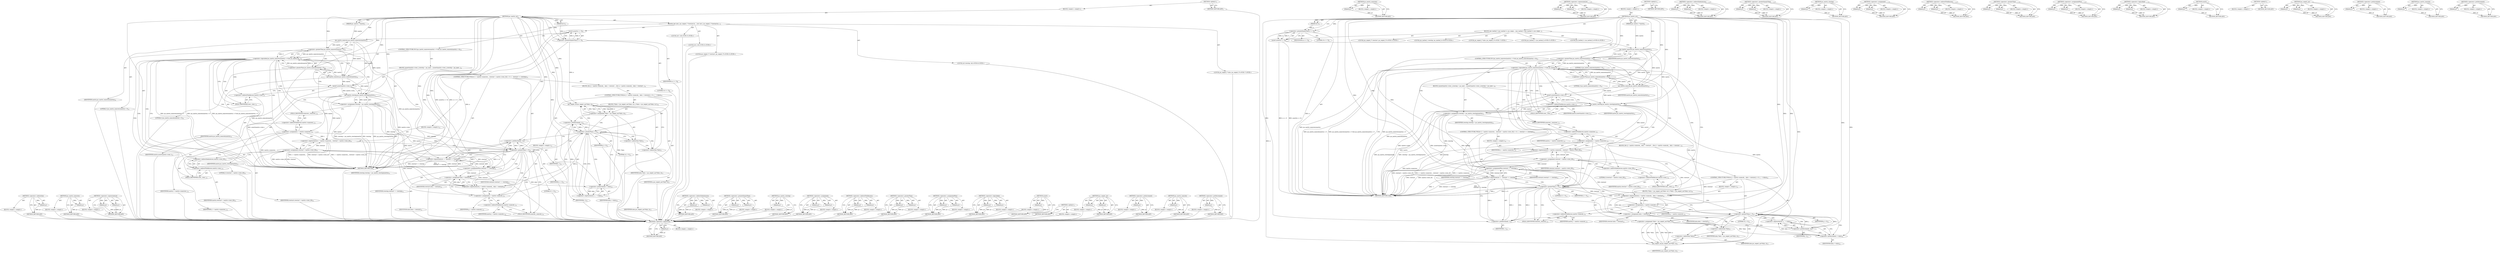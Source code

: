 digraph "&lt;operator&gt;.preDecrement" {
vulnerable_177 [label=<(METHOD,&lt;operator&gt;.indirection)>];
vulnerable_178 [label=<(PARAM,p1)>];
vulnerable_179 [label=<(BLOCK,&lt;empty&gt;,&lt;empty&gt;)>];
vulnerable_180 [label=<(METHOD_RETURN,ANY)>];
vulnerable_132 [label=<(METHOD,jas_matrix_numrows)>];
vulnerable_133 [label=<(PARAM,p1)>];
vulnerable_134 [label=<(BLOCK,&lt;empty&gt;,&lt;empty&gt;)>];
vulnerable_135 [label=<(METHOD_RETURN,ANY)>];
vulnerable_154 [label=<(METHOD,&lt;operator&gt;.expressionList)>];
vulnerable_155 [label=<(PARAM,p1)>];
vulnerable_156 [label=<(PARAM,p2)>];
vulnerable_157 [label=<(BLOCK,&lt;empty&gt;,&lt;empty&gt;)>];
vulnerable_158 [label=<(METHOD_RETURN,ANY)>];
vulnerable_6 [label=<(METHOD,&lt;global&gt;)<SUB>1</SUB>>];
vulnerable_7 [label=<(BLOCK,&lt;empty&gt;,&lt;empty&gt;)<SUB>1</SUB>>];
vulnerable_8 [label=<(METHOD,jas_matrix_asr)<SUB>1</SUB>>];
vulnerable_9 [label=<(PARAM,jas_matrix_t *matrix)<SUB>1</SUB>>];
vulnerable_10 [label=<(PARAM,int n)<SUB>1</SUB>>];
vulnerable_11 [label=<(BLOCK,{
	int i;
	int j;
 	jas_seqent_t *rowstart;
	in...,{
	int i;
	int j;
 	jas_seqent_t *rowstart;
	in...)<SUB>2</SUB>>];
vulnerable_12 [label="<(LOCAL,int i: int)<SUB>3</SUB>>"];
vulnerable_13 [label="<(LOCAL,int j: int)<SUB>4</SUB>>"];
vulnerable_14 [label="<(LOCAL,jas_seqent_t* rowstart: jas_seqent_t*)<SUB>5</SUB>>"];
vulnerable_15 [label="<(LOCAL,int rowstep: int)<SUB>6</SUB>>"];
vulnerable_16 [label="<(LOCAL,jas_seqent_t* data: jas_seqent_t*)<SUB>7</SUB>>"];
vulnerable_17 [label=<(assert,assert(n &gt;= 0))<SUB>9</SUB>>];
vulnerable_18 [label=<(&lt;operator&gt;.greaterEqualsThan,n &gt;= 0)<SUB>9</SUB>>];
vulnerable_19 [label=<(IDENTIFIER,n,n &gt;= 0)<SUB>9</SUB>>];
vulnerable_20 [label=<(LITERAL,0,n &gt;= 0)<SUB>9</SUB>>];
vulnerable_21 [label=<(CONTROL_STRUCTURE,IF,if (jas_matrix_numrows(matrix) &gt; 0 &amp;&amp; jas_matrix_numcols(matrix) &gt; 0))<SUB>10</SUB>>];
vulnerable_22 [label=<(&lt;operator&gt;.logicalAnd,jas_matrix_numrows(matrix) &gt; 0 &amp;&amp; jas_matrix_nu...)<SUB>10</SUB>>];
vulnerable_23 [label=<(&lt;operator&gt;.greaterThan,jas_matrix_numrows(matrix) &gt; 0)<SUB>10</SUB>>];
vulnerable_24 [label=<(jas_matrix_numrows,jas_matrix_numrows(matrix))<SUB>10</SUB>>];
vulnerable_25 [label=<(IDENTIFIER,matrix,jas_matrix_numrows(matrix))<SUB>10</SUB>>];
vulnerable_26 [label=<(LITERAL,0,jas_matrix_numrows(matrix) &gt; 0)<SUB>10</SUB>>];
vulnerable_27 [label=<(&lt;operator&gt;.greaterThan,jas_matrix_numcols(matrix) &gt; 0)<SUB>10</SUB>>];
vulnerable_28 [label=<(jas_matrix_numcols,jas_matrix_numcols(matrix))<SUB>10</SUB>>];
vulnerable_29 [label=<(IDENTIFIER,matrix,jas_matrix_numcols(matrix))<SUB>10</SUB>>];
vulnerable_30 [label=<(LITERAL,0,jas_matrix_numcols(matrix) &gt; 0)<SUB>10</SUB>>];
vulnerable_31 [label=<(BLOCK,{
		assert(matrix-&gt;rows_);
		rowstep = jas_matr...,{
		assert(matrix-&gt;rows_);
		rowstep = jas_matr...)<SUB>10</SUB>>];
vulnerable_32 [label=<(assert,assert(matrix-&gt;rows_))<SUB>11</SUB>>];
vulnerable_33 [label=<(&lt;operator&gt;.indirectFieldAccess,matrix-&gt;rows_)<SUB>11</SUB>>];
vulnerable_34 [label=<(IDENTIFIER,matrix,assert(matrix-&gt;rows_))<SUB>11</SUB>>];
vulnerable_35 [label=<(FIELD_IDENTIFIER,rows_,rows_)<SUB>11</SUB>>];
vulnerable_36 [label=<(&lt;operator&gt;.assignment,rowstep = jas_matrix_rowstep(matrix))<SUB>12</SUB>>];
vulnerable_37 [label=<(IDENTIFIER,rowstep,rowstep = jas_matrix_rowstep(matrix))<SUB>12</SUB>>];
vulnerable_38 [label=<(jas_matrix_rowstep,jas_matrix_rowstep(matrix))<SUB>12</SUB>>];
vulnerable_39 [label=<(IDENTIFIER,matrix,jas_matrix_rowstep(matrix))<SUB>12</SUB>>];
vulnerable_40 [label=<(CONTROL_STRUCTURE,FOR,for (i = matrix-&gt;numrows_, rowstart = matrix-&gt;rows_[0];i &gt; 0;--i,
		  rowstart += rowstep))<SUB>13</SUB>>];
vulnerable_41 [label=<(BLOCK,&lt;empty&gt;,&lt;empty&gt;)<SUB>13</SUB>>];
vulnerable_42 [label=<(&lt;operator&gt;.expressionList,i = matrix-&gt;numrows_, rowstart = matrix-&gt;rows_[0])<SUB>13</SUB>>];
vulnerable_43 [label=<(&lt;operator&gt;.assignment,i = matrix-&gt;numrows_)<SUB>13</SUB>>];
vulnerable_44 [label=<(IDENTIFIER,i,i = matrix-&gt;numrows_)<SUB>13</SUB>>];
vulnerable_45 [label=<(&lt;operator&gt;.indirectFieldAccess,matrix-&gt;numrows_)<SUB>13</SUB>>];
vulnerable_46 [label=<(IDENTIFIER,matrix,i = matrix-&gt;numrows_)<SUB>13</SUB>>];
vulnerable_47 [label=<(FIELD_IDENTIFIER,numrows_,numrows_)<SUB>13</SUB>>];
vulnerable_48 [label=<(&lt;operator&gt;.assignment,rowstart = matrix-&gt;rows_[0])<SUB>13</SUB>>];
vulnerable_49 [label=<(IDENTIFIER,rowstart,rowstart = matrix-&gt;rows_[0])<SUB>13</SUB>>];
vulnerable_50 [label=<(&lt;operator&gt;.indirectIndexAccess,matrix-&gt;rows_[0])<SUB>13</SUB>>];
vulnerable_51 [label=<(&lt;operator&gt;.indirectFieldAccess,matrix-&gt;rows_)<SUB>13</SUB>>];
vulnerable_52 [label=<(IDENTIFIER,matrix,rowstart = matrix-&gt;rows_[0])<SUB>13</SUB>>];
vulnerable_53 [label=<(FIELD_IDENTIFIER,rows_,rows_)<SUB>13</SUB>>];
vulnerable_54 [label=<(LITERAL,0,rowstart = matrix-&gt;rows_[0])<SUB>13</SUB>>];
vulnerable_55 [label=<(&lt;operator&gt;.greaterThan,i &gt; 0)<SUB>13</SUB>>];
vulnerable_56 [label=<(IDENTIFIER,i,i &gt; 0)<SUB>13</SUB>>];
vulnerable_57 [label=<(LITERAL,0,i &gt; 0)<SUB>13</SUB>>];
vulnerable_58 [label=<(&lt;operator&gt;.expressionList,--i,
		  rowstart += rowstep)<SUB>13</SUB>>];
vulnerable_59 [label=<(&lt;operator&gt;.preDecrement,--i)<SUB>13</SUB>>];
vulnerable_60 [label=<(IDENTIFIER,i,--i)<SUB>13</SUB>>];
vulnerable_61 [label=<(&lt;operator&gt;.assignmentPlus,rowstart += rowstep)<SUB>14</SUB>>];
vulnerable_62 [label=<(IDENTIFIER,rowstart,rowstart += rowstep)<SUB>14</SUB>>];
vulnerable_63 [label=<(IDENTIFIER,rowstep,rowstart += rowstep)<SUB>14</SUB>>];
vulnerable_64 [label=<(BLOCK,{
			for (j = matrix-&gt;numcols_, data = rowstart...,{
			for (j = matrix-&gt;numcols_, data = rowstart...)<SUB>14</SUB>>];
vulnerable_65 [label=<(CONTROL_STRUCTURE,FOR,for (j = matrix-&gt;numcols_, data = rowstart;j &gt; 0;--j,
			  ++data))<SUB>15</SUB>>];
vulnerable_66 [label=<(BLOCK,&lt;empty&gt;,&lt;empty&gt;)<SUB>15</SUB>>];
vulnerable_67 [label=<(&lt;operator&gt;.expressionList,j = matrix-&gt;numcols_, data = rowstart)<SUB>15</SUB>>];
vulnerable_68 [label=<(&lt;operator&gt;.assignment,j = matrix-&gt;numcols_)<SUB>15</SUB>>];
vulnerable_69 [label=<(IDENTIFIER,j,j = matrix-&gt;numcols_)<SUB>15</SUB>>];
vulnerable_70 [label=<(&lt;operator&gt;.indirectFieldAccess,matrix-&gt;numcols_)<SUB>15</SUB>>];
vulnerable_71 [label=<(IDENTIFIER,matrix,j = matrix-&gt;numcols_)<SUB>15</SUB>>];
vulnerable_72 [label=<(FIELD_IDENTIFIER,numcols_,numcols_)<SUB>15</SUB>>];
vulnerable_73 [label=<(&lt;operator&gt;.assignment,data = rowstart)<SUB>15</SUB>>];
vulnerable_74 [label=<(IDENTIFIER,data,data = rowstart)<SUB>15</SUB>>];
vulnerable_75 [label=<(IDENTIFIER,rowstart,data = rowstart)<SUB>15</SUB>>];
vulnerable_76 [label=<(&lt;operator&gt;.greaterThan,j &gt; 0)<SUB>15</SUB>>];
vulnerable_77 [label=<(IDENTIFIER,j,j &gt; 0)<SUB>15</SUB>>];
vulnerable_78 [label=<(LITERAL,0,j &gt; 0)<SUB>15</SUB>>];
vulnerable_79 [label=<(&lt;operator&gt;.expressionList,--j,
			  ++data)<SUB>15</SUB>>];
vulnerable_80 [label=<(&lt;operator&gt;.preDecrement,--j)<SUB>15</SUB>>];
vulnerable_81 [label=<(IDENTIFIER,j,--j)<SUB>15</SUB>>];
vulnerable_82 [label=<(&lt;operator&gt;.preIncrement,++data)<SUB>16</SUB>>];
vulnerable_83 [label=<(IDENTIFIER,data,++data)<SUB>16</SUB>>];
vulnerable_84 [label=<(BLOCK,{
				*data = jas_seqent_asr(*data, n);
			},{
				*data = jas_seqent_asr(*data, n);
			})<SUB>16</SUB>>];
vulnerable_85 [label=<(&lt;operator&gt;.assignment,*data = jas_seqent_asr(*data, n))<SUB>17</SUB>>];
vulnerable_86 [label=<(&lt;operator&gt;.indirection,*data)<SUB>17</SUB>>];
vulnerable_87 [label=<(IDENTIFIER,data,*data = jas_seqent_asr(*data, n))<SUB>17</SUB>>];
vulnerable_88 [label=<(jas_seqent_asr,jas_seqent_asr(*data, n))<SUB>17</SUB>>];
vulnerable_89 [label=<(&lt;operator&gt;.indirection,*data)<SUB>17</SUB>>];
vulnerable_90 [label=<(IDENTIFIER,data,jas_seqent_asr(*data, n))<SUB>17</SUB>>];
vulnerable_91 [label=<(IDENTIFIER,n,jas_seqent_asr(*data, n))<SUB>17</SUB>>];
vulnerable_92 [label=<(METHOD_RETURN,void)<SUB>1</SUB>>];
vulnerable_94 [label=<(METHOD_RETURN,ANY)<SUB>1</SUB>>];
vulnerable_159 [label=<(METHOD,&lt;operator&gt;.indirectIndexAccess)>];
vulnerable_160 [label=<(PARAM,p1)>];
vulnerable_161 [label=<(PARAM,p2)>];
vulnerable_162 [label=<(BLOCK,&lt;empty&gt;,&lt;empty&gt;)>];
vulnerable_163 [label=<(METHOD_RETURN,ANY)>];
vulnerable_117 [label=<(METHOD,&lt;operator&gt;.greaterEqualsThan)>];
vulnerable_118 [label=<(PARAM,p1)>];
vulnerable_119 [label=<(PARAM,p2)>];
vulnerable_120 [label=<(BLOCK,&lt;empty&gt;,&lt;empty&gt;)>];
vulnerable_121 [label=<(METHOD_RETURN,ANY)>];
vulnerable_150 [label=<(METHOD,jas_matrix_rowstep)>];
vulnerable_151 [label=<(PARAM,p1)>];
vulnerable_152 [label=<(BLOCK,&lt;empty&gt;,&lt;empty&gt;)>];
vulnerable_153 [label=<(METHOD_RETURN,ANY)>];
vulnerable_145 [label=<(METHOD,&lt;operator&gt;.assignment)>];
vulnerable_146 [label=<(PARAM,p1)>];
vulnerable_147 [label=<(PARAM,p2)>];
vulnerable_148 [label=<(BLOCK,&lt;empty&gt;,&lt;empty&gt;)>];
vulnerable_149 [label=<(METHOD_RETURN,ANY)>];
vulnerable_140 [label=<(METHOD,&lt;operator&gt;.indirectFieldAccess)>];
vulnerable_141 [label=<(PARAM,p1)>];
vulnerable_142 [label=<(PARAM,p2)>];
vulnerable_143 [label=<(BLOCK,&lt;empty&gt;,&lt;empty&gt;)>];
vulnerable_144 [label=<(METHOD_RETURN,ANY)>];
vulnerable_127 [label=<(METHOD,&lt;operator&gt;.greaterThan)>];
vulnerable_128 [label=<(PARAM,p1)>];
vulnerable_129 [label=<(PARAM,p2)>];
vulnerable_130 [label=<(BLOCK,&lt;empty&gt;,&lt;empty&gt;)>];
vulnerable_131 [label=<(METHOD_RETURN,ANY)>];
vulnerable_168 [label=<(METHOD,&lt;operator&gt;.assignmentPlus)>];
vulnerable_169 [label=<(PARAM,p1)>];
vulnerable_170 [label=<(PARAM,p2)>];
vulnerable_171 [label=<(BLOCK,&lt;empty&gt;,&lt;empty&gt;)>];
vulnerable_172 [label=<(METHOD_RETURN,ANY)>];
vulnerable_122 [label=<(METHOD,&lt;operator&gt;.logicalAnd)>];
vulnerable_123 [label=<(PARAM,p1)>];
vulnerable_124 [label=<(PARAM,p2)>];
vulnerable_125 [label=<(BLOCK,&lt;empty&gt;,&lt;empty&gt;)>];
vulnerable_126 [label=<(METHOD_RETURN,ANY)>];
vulnerable_113 [label=<(METHOD,assert)>];
vulnerable_114 [label=<(PARAM,p1)>];
vulnerable_115 [label=<(BLOCK,&lt;empty&gt;,&lt;empty&gt;)>];
vulnerable_116 [label=<(METHOD_RETURN,ANY)>];
vulnerable_107 [label=<(METHOD,&lt;global&gt;)<SUB>1</SUB>>];
vulnerable_108 [label=<(BLOCK,&lt;empty&gt;,&lt;empty&gt;)>];
vulnerable_109 [label=<(METHOD_RETURN,ANY)>];
vulnerable_181 [label=<(METHOD,jas_seqent_asr)>];
vulnerable_182 [label=<(PARAM,p1)>];
vulnerable_183 [label=<(PARAM,p2)>];
vulnerable_184 [label=<(BLOCK,&lt;empty&gt;,&lt;empty&gt;)>];
vulnerable_185 [label=<(METHOD_RETURN,ANY)>];
vulnerable_173 [label=<(METHOD,&lt;operator&gt;.preIncrement)>];
vulnerable_174 [label=<(PARAM,p1)>];
vulnerable_175 [label=<(BLOCK,&lt;empty&gt;,&lt;empty&gt;)>];
vulnerable_176 [label=<(METHOD_RETURN,ANY)>];
vulnerable_136 [label=<(METHOD,jas_matrix_numcols)>];
vulnerable_137 [label=<(PARAM,p1)>];
vulnerable_138 [label=<(BLOCK,&lt;empty&gt;,&lt;empty&gt;)>];
vulnerable_139 [label=<(METHOD_RETURN,ANY)>];
vulnerable_164 [label=<(METHOD,&lt;operator&gt;.preDecrement)>];
vulnerable_165 [label=<(PARAM,p1)>];
vulnerable_166 [label=<(BLOCK,&lt;empty&gt;,&lt;empty&gt;)>];
vulnerable_167 [label=<(METHOD_RETURN,ANY)>];
fixed_179 [label=<(METHOD,&lt;operator&gt;.indirection)>];
fixed_180 [label=<(PARAM,p1)>];
fixed_181 [label=<(BLOCK,&lt;empty&gt;,&lt;empty&gt;)>];
fixed_182 [label=<(METHOD_RETURN,ANY)>];
fixed_134 [label=<(METHOD,jas_matrix_numrows)>];
fixed_135 [label=<(PARAM,p1)>];
fixed_136 [label=<(BLOCK,&lt;empty&gt;,&lt;empty&gt;)>];
fixed_137 [label=<(METHOD_RETURN,ANY)>];
fixed_156 [label=<(METHOD,&lt;operator&gt;.expressionList)>];
fixed_157 [label=<(PARAM,p1)>];
fixed_158 [label=<(PARAM,p2)>];
fixed_159 [label=<(BLOCK,&lt;empty&gt;,&lt;empty&gt;)>];
fixed_160 [label=<(METHOD_RETURN,ANY)>];
fixed_6 [label=<(METHOD,&lt;global&gt;)<SUB>1</SUB>>];
fixed_7 [label=<(BLOCK,&lt;empty&gt;,&lt;empty&gt;)<SUB>1</SUB>>];
fixed_8 [label=<(METHOD,jas_matrix_asr)<SUB>1</SUB>>];
fixed_9 [label=<(PARAM,jas_matrix_t *matrix)<SUB>1</SUB>>];
fixed_10 [label=<(PARAM,int n)<SUB>1</SUB>>];
fixed_11 [label=<(BLOCK,{
	jas_matind_t i;
	jas_matind_t j;
 	jas_seqen...,{
	jas_matind_t i;
	jas_matind_t j;
 	jas_seqen...)<SUB>2</SUB>>];
fixed_12 [label="<(LOCAL,jas_matind_t i: jas_matind_t)<SUB>3</SUB>>"];
fixed_13 [label="<(LOCAL,jas_matind_t j: jas_matind_t)<SUB>4</SUB>>"];
fixed_14 [label="<(LOCAL,jas_seqent_t* rowstart: jas_seqent_t*)<SUB>5</SUB>>"];
fixed_15 [label="<(LOCAL,jas_matind_t rowstep: jas_matind_t)<SUB>6</SUB>>"];
fixed_16 [label="<(LOCAL,jas_seqent_t* data: jas_seqent_t*)<SUB>7</SUB>>"];
fixed_17 [label=<(assert,assert(n &gt;= 0))<SUB>9</SUB>>];
fixed_18 [label=<(&lt;operator&gt;.greaterEqualsThan,n &gt;= 0)<SUB>9</SUB>>];
fixed_19 [label=<(IDENTIFIER,n,n &gt;= 0)<SUB>9</SUB>>];
fixed_20 [label=<(LITERAL,0,n &gt;= 0)<SUB>9</SUB>>];
fixed_21 [label=<(CONTROL_STRUCTURE,IF,if (jas_matrix_numrows(matrix) &gt; 0 &amp;&amp; jas_matrix_numcols(matrix) &gt; 0))<SUB>10</SUB>>];
fixed_22 [label=<(&lt;operator&gt;.logicalAnd,jas_matrix_numrows(matrix) &gt; 0 &amp;&amp; jas_matrix_nu...)<SUB>10</SUB>>];
fixed_23 [label=<(&lt;operator&gt;.greaterThan,jas_matrix_numrows(matrix) &gt; 0)<SUB>10</SUB>>];
fixed_24 [label=<(jas_matrix_numrows,jas_matrix_numrows(matrix))<SUB>10</SUB>>];
fixed_25 [label=<(IDENTIFIER,matrix,jas_matrix_numrows(matrix))<SUB>10</SUB>>];
fixed_26 [label=<(LITERAL,0,jas_matrix_numrows(matrix) &gt; 0)<SUB>10</SUB>>];
fixed_27 [label=<(&lt;operator&gt;.greaterThan,jas_matrix_numcols(matrix) &gt; 0)<SUB>10</SUB>>];
fixed_28 [label=<(jas_matrix_numcols,jas_matrix_numcols(matrix))<SUB>10</SUB>>];
fixed_29 [label=<(IDENTIFIER,matrix,jas_matrix_numcols(matrix))<SUB>10</SUB>>];
fixed_30 [label=<(LITERAL,0,jas_matrix_numcols(matrix) &gt; 0)<SUB>10</SUB>>];
fixed_31 [label=<(BLOCK,{
		assert(matrix-&gt;rows_);
		rowstep = jas_matr...,{
		assert(matrix-&gt;rows_);
		rowstep = jas_matr...)<SUB>10</SUB>>];
fixed_32 [label=<(assert,assert(matrix-&gt;rows_))<SUB>11</SUB>>];
fixed_33 [label=<(&lt;operator&gt;.indirectFieldAccess,matrix-&gt;rows_)<SUB>11</SUB>>];
fixed_34 [label=<(IDENTIFIER,matrix,assert(matrix-&gt;rows_))<SUB>11</SUB>>];
fixed_35 [label=<(FIELD_IDENTIFIER,rows_,rows_)<SUB>11</SUB>>];
fixed_36 [label=<(&lt;operator&gt;.assignment,rowstep = jas_matrix_rowstep(matrix))<SUB>12</SUB>>];
fixed_37 [label=<(IDENTIFIER,rowstep,rowstep = jas_matrix_rowstep(matrix))<SUB>12</SUB>>];
fixed_38 [label=<(jas_matrix_rowstep,jas_matrix_rowstep(matrix))<SUB>12</SUB>>];
fixed_39 [label=<(IDENTIFIER,matrix,jas_matrix_rowstep(matrix))<SUB>12</SUB>>];
fixed_40 [label=<(CONTROL_STRUCTURE,FOR,for (i = matrix-&gt;numrows_, rowstart = matrix-&gt;rows_[0];i &gt; 0;--i,
		  rowstart += rowstep))<SUB>13</SUB>>];
fixed_41 [label=<(BLOCK,&lt;empty&gt;,&lt;empty&gt;)<SUB>13</SUB>>];
fixed_42 [label=<(&lt;operator&gt;.expressionList,i = matrix-&gt;numrows_, rowstart = matrix-&gt;rows_[0])<SUB>13</SUB>>];
fixed_43 [label=<(&lt;operator&gt;.assignment,i = matrix-&gt;numrows_)<SUB>13</SUB>>];
fixed_44 [label=<(IDENTIFIER,i,i = matrix-&gt;numrows_)<SUB>13</SUB>>];
fixed_45 [label=<(&lt;operator&gt;.indirectFieldAccess,matrix-&gt;numrows_)<SUB>13</SUB>>];
fixed_46 [label=<(IDENTIFIER,matrix,i = matrix-&gt;numrows_)<SUB>13</SUB>>];
fixed_47 [label=<(FIELD_IDENTIFIER,numrows_,numrows_)<SUB>13</SUB>>];
fixed_48 [label=<(&lt;operator&gt;.assignment,rowstart = matrix-&gt;rows_[0])<SUB>13</SUB>>];
fixed_49 [label=<(IDENTIFIER,rowstart,rowstart = matrix-&gt;rows_[0])<SUB>13</SUB>>];
fixed_50 [label=<(&lt;operator&gt;.indirectIndexAccess,matrix-&gt;rows_[0])<SUB>13</SUB>>];
fixed_51 [label=<(&lt;operator&gt;.indirectFieldAccess,matrix-&gt;rows_)<SUB>13</SUB>>];
fixed_52 [label=<(IDENTIFIER,matrix,rowstart = matrix-&gt;rows_[0])<SUB>13</SUB>>];
fixed_53 [label=<(FIELD_IDENTIFIER,rows_,rows_)<SUB>13</SUB>>];
fixed_54 [label=<(LITERAL,0,rowstart = matrix-&gt;rows_[0])<SUB>13</SUB>>];
fixed_55 [label=<(&lt;operator&gt;.greaterThan,i &gt; 0)<SUB>13</SUB>>];
fixed_56 [label=<(IDENTIFIER,i,i &gt; 0)<SUB>13</SUB>>];
fixed_57 [label=<(LITERAL,0,i &gt; 0)<SUB>13</SUB>>];
fixed_58 [label=<(&lt;operator&gt;.expressionList,--i,
		  rowstart += rowstep)<SUB>13</SUB>>];
fixed_59 [label=<(&lt;operator&gt;.preDecrement,--i)<SUB>13</SUB>>];
fixed_60 [label=<(IDENTIFIER,i,--i)<SUB>13</SUB>>];
fixed_61 [label=<(&lt;operator&gt;.assignmentPlus,rowstart += rowstep)<SUB>14</SUB>>];
fixed_62 [label=<(IDENTIFIER,rowstart,rowstart += rowstep)<SUB>14</SUB>>];
fixed_63 [label=<(IDENTIFIER,rowstep,rowstart += rowstep)<SUB>14</SUB>>];
fixed_64 [label=<(BLOCK,{
			for (j = matrix-&gt;numcols_, data = rowstart...,{
			for (j = matrix-&gt;numcols_, data = rowstart...)<SUB>14</SUB>>];
fixed_65 [label=<(CONTROL_STRUCTURE,FOR,for (j = matrix-&gt;numcols_, data = rowstart;j &gt; 0;--j,
			  ++data))<SUB>15</SUB>>];
fixed_66 [label=<(BLOCK,&lt;empty&gt;,&lt;empty&gt;)<SUB>15</SUB>>];
fixed_67 [label=<(&lt;operator&gt;.expressionList,j = matrix-&gt;numcols_, data = rowstart)<SUB>15</SUB>>];
fixed_68 [label=<(&lt;operator&gt;.assignment,j = matrix-&gt;numcols_)<SUB>15</SUB>>];
fixed_69 [label=<(IDENTIFIER,j,j = matrix-&gt;numcols_)<SUB>15</SUB>>];
fixed_70 [label=<(&lt;operator&gt;.indirectFieldAccess,matrix-&gt;numcols_)<SUB>15</SUB>>];
fixed_71 [label=<(IDENTIFIER,matrix,j = matrix-&gt;numcols_)<SUB>15</SUB>>];
fixed_72 [label=<(FIELD_IDENTIFIER,numcols_,numcols_)<SUB>15</SUB>>];
fixed_73 [label=<(&lt;operator&gt;.assignment,data = rowstart)<SUB>15</SUB>>];
fixed_74 [label=<(IDENTIFIER,data,data = rowstart)<SUB>15</SUB>>];
fixed_75 [label=<(IDENTIFIER,rowstart,data = rowstart)<SUB>15</SUB>>];
fixed_76 [label=<(&lt;operator&gt;.greaterThan,j &gt; 0)<SUB>15</SUB>>];
fixed_77 [label=<(IDENTIFIER,j,j &gt; 0)<SUB>15</SUB>>];
fixed_78 [label=<(LITERAL,0,j &gt; 0)<SUB>15</SUB>>];
fixed_79 [label=<(&lt;operator&gt;.expressionList,--j,
			  ++data)<SUB>15</SUB>>];
fixed_80 [label=<(&lt;operator&gt;.preDecrement,--j)<SUB>15</SUB>>];
fixed_81 [label=<(IDENTIFIER,j,--j)<SUB>15</SUB>>];
fixed_82 [label=<(&lt;operator&gt;.preIncrement,++data)<SUB>16</SUB>>];
fixed_83 [label=<(IDENTIFIER,data,++data)<SUB>16</SUB>>];
fixed_84 [label=<(BLOCK,{
				*data = jas_seqent_asr(*data, n);
			},{
				*data = jas_seqent_asr(*data, n);
			})<SUB>16</SUB>>];
fixed_85 [label=<(&lt;operator&gt;.assignment,*data = jas_seqent_asr(*data, n))<SUB>17</SUB>>];
fixed_86 [label=<(&lt;operator&gt;.indirection,*data)<SUB>17</SUB>>];
fixed_87 [label=<(IDENTIFIER,data,*data = jas_seqent_asr(*data, n))<SUB>17</SUB>>];
fixed_88 [label=<(jas_seqent_asr,jas_seqent_asr(*data, n))<SUB>17</SUB>>];
fixed_89 [label=<(&lt;operator&gt;.indirection,*data)<SUB>17</SUB>>];
fixed_90 [label=<(IDENTIFIER,data,jas_seqent_asr(*data, n))<SUB>17</SUB>>];
fixed_91 [label=<(IDENTIFIER,n,jas_seqent_asr(*data, n))<SUB>17</SUB>>];
fixed_92 [label=<(METHOD_RETURN,void)<SUB>1</SUB>>];
fixed_94 [label=<(METHOD_RETURN,ANY)<SUB>1</SUB>>];
fixed_161 [label=<(METHOD,&lt;operator&gt;.indirectIndexAccess)>];
fixed_162 [label=<(PARAM,p1)>];
fixed_163 [label=<(PARAM,p2)>];
fixed_164 [label=<(BLOCK,&lt;empty&gt;,&lt;empty&gt;)>];
fixed_165 [label=<(METHOD_RETURN,ANY)>];
fixed_119 [label=<(METHOD,&lt;operator&gt;.greaterEqualsThan)>];
fixed_120 [label=<(PARAM,p1)>];
fixed_121 [label=<(PARAM,p2)>];
fixed_122 [label=<(BLOCK,&lt;empty&gt;,&lt;empty&gt;)>];
fixed_123 [label=<(METHOD_RETURN,ANY)>];
fixed_152 [label=<(METHOD,jas_matrix_rowstep)>];
fixed_153 [label=<(PARAM,p1)>];
fixed_154 [label=<(BLOCK,&lt;empty&gt;,&lt;empty&gt;)>];
fixed_155 [label=<(METHOD_RETURN,ANY)>];
fixed_147 [label=<(METHOD,&lt;operator&gt;.assignment)>];
fixed_148 [label=<(PARAM,p1)>];
fixed_149 [label=<(PARAM,p2)>];
fixed_150 [label=<(BLOCK,&lt;empty&gt;,&lt;empty&gt;)>];
fixed_151 [label=<(METHOD_RETURN,ANY)>];
fixed_142 [label=<(METHOD,&lt;operator&gt;.indirectFieldAccess)>];
fixed_143 [label=<(PARAM,p1)>];
fixed_144 [label=<(PARAM,p2)>];
fixed_145 [label=<(BLOCK,&lt;empty&gt;,&lt;empty&gt;)>];
fixed_146 [label=<(METHOD_RETURN,ANY)>];
fixed_129 [label=<(METHOD,&lt;operator&gt;.greaterThan)>];
fixed_130 [label=<(PARAM,p1)>];
fixed_131 [label=<(PARAM,p2)>];
fixed_132 [label=<(BLOCK,&lt;empty&gt;,&lt;empty&gt;)>];
fixed_133 [label=<(METHOD_RETURN,ANY)>];
fixed_170 [label=<(METHOD,&lt;operator&gt;.assignmentPlus)>];
fixed_171 [label=<(PARAM,p1)>];
fixed_172 [label=<(PARAM,p2)>];
fixed_173 [label=<(BLOCK,&lt;empty&gt;,&lt;empty&gt;)>];
fixed_174 [label=<(METHOD_RETURN,ANY)>];
fixed_124 [label=<(METHOD,&lt;operator&gt;.logicalAnd)>];
fixed_125 [label=<(PARAM,p1)>];
fixed_126 [label=<(PARAM,p2)>];
fixed_127 [label=<(BLOCK,&lt;empty&gt;,&lt;empty&gt;)>];
fixed_128 [label=<(METHOD_RETURN,ANY)>];
fixed_115 [label=<(METHOD,assert)>];
fixed_116 [label=<(PARAM,p1)>];
fixed_117 [label=<(BLOCK,&lt;empty&gt;,&lt;empty&gt;)>];
fixed_118 [label=<(METHOD_RETURN,ANY)>];
fixed_109 [label=<(METHOD,&lt;global&gt;)<SUB>1</SUB>>];
fixed_110 [label=<(BLOCK,&lt;empty&gt;,&lt;empty&gt;)>];
fixed_111 [label=<(METHOD_RETURN,ANY)>];
fixed_183 [label=<(METHOD,jas_seqent_asr)>];
fixed_184 [label=<(PARAM,p1)>];
fixed_185 [label=<(PARAM,p2)>];
fixed_186 [label=<(BLOCK,&lt;empty&gt;,&lt;empty&gt;)>];
fixed_187 [label=<(METHOD_RETURN,ANY)>];
fixed_175 [label=<(METHOD,&lt;operator&gt;.preIncrement)>];
fixed_176 [label=<(PARAM,p1)>];
fixed_177 [label=<(BLOCK,&lt;empty&gt;,&lt;empty&gt;)>];
fixed_178 [label=<(METHOD_RETURN,ANY)>];
fixed_138 [label=<(METHOD,jas_matrix_numcols)>];
fixed_139 [label=<(PARAM,p1)>];
fixed_140 [label=<(BLOCK,&lt;empty&gt;,&lt;empty&gt;)>];
fixed_141 [label=<(METHOD_RETURN,ANY)>];
fixed_166 [label=<(METHOD,&lt;operator&gt;.preDecrement)>];
fixed_167 [label=<(PARAM,p1)>];
fixed_168 [label=<(BLOCK,&lt;empty&gt;,&lt;empty&gt;)>];
fixed_169 [label=<(METHOD_RETURN,ANY)>];
vulnerable_177 -> vulnerable_178  [key=0, label="AST: "];
vulnerable_177 -> vulnerable_178  [key=1, label="DDG: "];
vulnerable_177 -> vulnerable_179  [key=0, label="AST: "];
vulnerable_177 -> vulnerable_180  [key=0, label="AST: "];
vulnerable_177 -> vulnerable_180  [key=1, label="CFG: "];
vulnerable_178 -> vulnerable_180  [key=0, label="DDG: p1"];
vulnerable_179 -> fixed_179  [key=0];
vulnerable_180 -> fixed_179  [key=0];
vulnerable_132 -> vulnerable_133  [key=0, label="AST: "];
vulnerable_132 -> vulnerable_133  [key=1, label="DDG: "];
vulnerable_132 -> vulnerable_134  [key=0, label="AST: "];
vulnerable_132 -> vulnerable_135  [key=0, label="AST: "];
vulnerable_132 -> vulnerable_135  [key=1, label="CFG: "];
vulnerable_133 -> vulnerable_135  [key=0, label="DDG: p1"];
vulnerable_134 -> fixed_179  [key=0];
vulnerable_135 -> fixed_179  [key=0];
vulnerable_154 -> vulnerable_155  [key=0, label="AST: "];
vulnerable_154 -> vulnerable_155  [key=1, label="DDG: "];
vulnerable_154 -> vulnerable_157  [key=0, label="AST: "];
vulnerable_154 -> vulnerable_156  [key=0, label="AST: "];
vulnerable_154 -> vulnerable_156  [key=1, label="DDG: "];
vulnerable_154 -> vulnerable_158  [key=0, label="AST: "];
vulnerable_154 -> vulnerable_158  [key=1, label="CFG: "];
vulnerable_155 -> vulnerable_158  [key=0, label="DDG: p1"];
vulnerable_156 -> vulnerable_158  [key=0, label="DDG: p2"];
vulnerable_157 -> fixed_179  [key=0];
vulnerable_158 -> fixed_179  [key=0];
vulnerable_6 -> vulnerable_7  [key=0, label="AST: "];
vulnerable_6 -> vulnerable_94  [key=0, label="AST: "];
vulnerable_6 -> vulnerable_94  [key=1, label="CFG: "];
vulnerable_7 -> vulnerable_8  [key=0, label="AST: "];
vulnerable_8 -> vulnerable_9  [key=0, label="AST: "];
vulnerable_8 -> vulnerable_9  [key=1, label="DDG: "];
vulnerable_8 -> vulnerable_10  [key=0, label="AST: "];
vulnerable_8 -> vulnerable_10  [key=1, label="DDG: "];
vulnerable_8 -> vulnerable_11  [key=0, label="AST: "];
vulnerable_8 -> vulnerable_92  [key=0, label="AST: "];
vulnerable_8 -> vulnerable_18  [key=0, label="CFG: "];
vulnerable_8 -> vulnerable_18  [key=1, label="DDG: "];
vulnerable_8 -> vulnerable_23  [key=0, label="DDG: "];
vulnerable_8 -> vulnerable_27  [key=0, label="DDG: "];
vulnerable_8 -> vulnerable_24  [key=0, label="DDG: "];
vulnerable_8 -> vulnerable_28  [key=0, label="DDG: "];
vulnerable_8 -> vulnerable_38  [key=0, label="DDG: "];
vulnerable_8 -> vulnerable_55  [key=0, label="DDG: "];
vulnerable_8 -> vulnerable_58  [key=0, label="DDG: "];
vulnerable_8 -> vulnerable_59  [key=0, label="DDG: "];
vulnerable_8 -> vulnerable_61  [key=0, label="DDG: "];
vulnerable_8 -> vulnerable_76  [key=0, label="DDG: "];
vulnerable_8 -> vulnerable_67  [key=0, label="DDG: "];
vulnerable_8 -> vulnerable_80  [key=0, label="DDG: "];
vulnerable_8 -> vulnerable_82  [key=0, label="DDG: "];
vulnerable_8 -> vulnerable_73  [key=0, label="DDG: "];
vulnerable_8 -> vulnerable_88  [key=0, label="DDG: "];
vulnerable_9 -> vulnerable_24  [key=0, label="DDG: matrix"];
vulnerable_10 -> vulnerable_18  [key=0, label="DDG: n"];
vulnerable_11 -> vulnerable_12  [key=0, label="AST: "];
vulnerable_11 -> vulnerable_13  [key=0, label="AST: "];
vulnerable_11 -> vulnerable_14  [key=0, label="AST: "];
vulnerable_11 -> vulnerable_15  [key=0, label="AST: "];
vulnerable_11 -> vulnerable_16  [key=0, label="AST: "];
vulnerable_11 -> vulnerable_17  [key=0, label="AST: "];
vulnerable_11 -> vulnerable_21  [key=0, label="AST: "];
vulnerable_12 -> fixed_179  [key=0];
vulnerable_13 -> fixed_179  [key=0];
vulnerable_14 -> fixed_179  [key=0];
vulnerable_15 -> fixed_179  [key=0];
vulnerable_16 -> fixed_179  [key=0];
vulnerable_17 -> vulnerable_18  [key=0, label="AST: "];
vulnerable_17 -> vulnerable_24  [key=0, label="CFG: "];
vulnerable_17 -> vulnerable_92  [key=0, label="DDG: n &gt;= 0"];
vulnerable_17 -> vulnerable_92  [key=1, label="DDG: assert(n &gt;= 0)"];
vulnerable_18 -> vulnerable_19  [key=0, label="AST: "];
vulnerable_18 -> vulnerable_20  [key=0, label="AST: "];
vulnerable_18 -> vulnerable_17  [key=0, label="CFG: "];
vulnerable_18 -> vulnerable_17  [key=1, label="DDG: n"];
vulnerable_18 -> vulnerable_17  [key=2, label="DDG: 0"];
vulnerable_18 -> vulnerable_92  [key=0, label="DDG: n"];
vulnerable_18 -> vulnerable_88  [key=0, label="DDG: n"];
vulnerable_19 -> fixed_179  [key=0];
vulnerable_20 -> fixed_179  [key=0];
vulnerable_21 -> vulnerable_22  [key=0, label="AST: "];
vulnerable_21 -> vulnerable_31  [key=0, label="AST: "];
vulnerable_22 -> vulnerable_23  [key=0, label="AST: "];
vulnerable_22 -> vulnerable_27  [key=0, label="AST: "];
vulnerable_22 -> vulnerable_92  [key=0, label="CFG: "];
vulnerable_22 -> vulnerable_92  [key=1, label="DDG: jas_matrix_numrows(matrix) &gt; 0"];
vulnerable_22 -> vulnerable_92  [key=2, label="DDG: jas_matrix_numcols(matrix) &gt; 0"];
vulnerable_22 -> vulnerable_92  [key=3, label="DDG: jas_matrix_numrows(matrix) &gt; 0 &amp;&amp; jas_matrix_numcols(matrix) &gt; 0"];
vulnerable_22 -> vulnerable_35  [key=0, label="CFG: "];
vulnerable_22 -> vulnerable_35  [key=1, label="CDG: "];
vulnerable_22 -> vulnerable_47  [key=0, label="CDG: "];
vulnerable_22 -> vulnerable_48  [key=0, label="CDG: "];
vulnerable_22 -> vulnerable_32  [key=0, label="CDG: "];
vulnerable_22 -> vulnerable_42  [key=0, label="CDG: "];
vulnerable_22 -> vulnerable_51  [key=0, label="CDG: "];
vulnerable_22 -> vulnerable_38  [key=0, label="CDG: "];
vulnerable_22 -> vulnerable_45  [key=0, label="CDG: "];
vulnerable_22 -> vulnerable_50  [key=0, label="CDG: "];
vulnerable_22 -> vulnerable_43  [key=0, label="CDG: "];
vulnerable_22 -> vulnerable_33  [key=0, label="CDG: "];
vulnerable_22 -> vulnerable_36  [key=0, label="CDG: "];
vulnerable_22 -> vulnerable_53  [key=0, label="CDG: "];
vulnerable_22 -> vulnerable_55  [key=0, label="CDG: "];
vulnerable_23 -> vulnerable_24  [key=0, label="AST: "];
vulnerable_23 -> vulnerable_26  [key=0, label="AST: "];
vulnerable_23 -> vulnerable_22  [key=0, label="CFG: "];
vulnerable_23 -> vulnerable_22  [key=1, label="DDG: jas_matrix_numrows(matrix)"];
vulnerable_23 -> vulnerable_22  [key=2, label="DDG: 0"];
vulnerable_23 -> vulnerable_28  [key=0, label="CFG: "];
vulnerable_23 -> vulnerable_28  [key=1, label="CDG: "];
vulnerable_23 -> vulnerable_92  [key=0, label="DDG: jas_matrix_numrows(matrix)"];
vulnerable_23 -> vulnerable_27  [key=0, label="CDG: "];
vulnerable_24 -> vulnerable_25  [key=0, label="AST: "];
vulnerable_24 -> vulnerable_23  [key=0, label="CFG: "];
vulnerable_24 -> vulnerable_23  [key=1, label="DDG: matrix"];
vulnerable_24 -> vulnerable_32  [key=0, label="DDG: matrix"];
vulnerable_24 -> vulnerable_28  [key=0, label="DDG: matrix"];
vulnerable_24 -> vulnerable_38  [key=0, label="DDG: matrix"];
vulnerable_25 -> fixed_179  [key=0];
vulnerable_26 -> fixed_179  [key=0];
vulnerable_27 -> vulnerable_28  [key=0, label="AST: "];
vulnerable_27 -> vulnerable_30  [key=0, label="AST: "];
vulnerable_27 -> vulnerable_22  [key=0, label="CFG: "];
vulnerable_27 -> vulnerable_22  [key=1, label="DDG: jas_matrix_numcols(matrix)"];
vulnerable_27 -> vulnerable_22  [key=2, label="DDG: 0"];
vulnerable_27 -> vulnerable_92  [key=0, label="DDG: jas_matrix_numcols(matrix)"];
vulnerable_28 -> vulnerable_29  [key=0, label="AST: "];
vulnerable_28 -> vulnerable_27  [key=0, label="CFG: "];
vulnerable_28 -> vulnerable_27  [key=1, label="DDG: matrix"];
vulnerable_28 -> vulnerable_32  [key=0, label="DDG: matrix"];
vulnerable_28 -> vulnerable_38  [key=0, label="DDG: matrix"];
vulnerable_29 -> fixed_179  [key=0];
vulnerable_30 -> fixed_179  [key=0];
vulnerable_31 -> vulnerable_32  [key=0, label="AST: "];
vulnerable_31 -> vulnerable_36  [key=0, label="AST: "];
vulnerable_31 -> vulnerable_40  [key=0, label="AST: "];
vulnerable_32 -> vulnerable_33  [key=0, label="AST: "];
vulnerable_32 -> vulnerable_38  [key=0, label="CFG: "];
vulnerable_32 -> vulnerable_38  [key=1, label="DDG: matrix-&gt;rows_"];
vulnerable_32 -> vulnerable_92  [key=0, label="DDG: matrix-&gt;rows_"];
vulnerable_32 -> vulnerable_92  [key=1, label="DDG: assert(matrix-&gt;rows_)"];
vulnerable_33 -> vulnerable_34  [key=0, label="AST: "];
vulnerable_33 -> vulnerable_35  [key=0, label="AST: "];
vulnerable_33 -> vulnerable_32  [key=0, label="CFG: "];
vulnerable_34 -> fixed_179  [key=0];
vulnerable_35 -> vulnerable_33  [key=0, label="CFG: "];
vulnerable_36 -> vulnerable_37  [key=0, label="AST: "];
vulnerable_36 -> vulnerable_38  [key=0, label="AST: "];
vulnerable_36 -> vulnerable_47  [key=0, label="CFG: "];
vulnerable_36 -> vulnerable_92  [key=0, label="DDG: rowstep"];
vulnerable_36 -> vulnerable_92  [key=1, label="DDG: jas_matrix_rowstep(matrix)"];
vulnerable_36 -> vulnerable_92  [key=2, label="DDG: rowstep = jas_matrix_rowstep(matrix)"];
vulnerable_36 -> vulnerable_58  [key=0, label="DDG: rowstep"];
vulnerable_36 -> vulnerable_61  [key=0, label="DDG: rowstep"];
vulnerable_37 -> fixed_179  [key=0];
vulnerable_38 -> vulnerable_39  [key=0, label="AST: "];
vulnerable_38 -> vulnerable_36  [key=0, label="CFG: "];
vulnerable_38 -> vulnerable_36  [key=1, label="DDG: matrix"];
vulnerable_38 -> vulnerable_92  [key=0, label="DDG: matrix"];
vulnerable_38 -> vulnerable_42  [key=0, label="DDG: matrix"];
vulnerable_38 -> vulnerable_43  [key=0, label="DDG: matrix"];
vulnerable_38 -> vulnerable_67  [key=0, label="DDG: matrix"];
vulnerable_38 -> vulnerable_68  [key=0, label="DDG: matrix"];
vulnerable_39 -> fixed_179  [key=0];
vulnerable_40 -> vulnerable_41  [key=0, label="AST: "];
vulnerable_40 -> vulnerable_55  [key=0, label="AST: "];
vulnerable_40 -> vulnerable_58  [key=0, label="AST: "];
vulnerable_40 -> vulnerable_64  [key=0, label="AST: "];
vulnerable_41 -> vulnerable_42  [key=0, label="AST: "];
vulnerable_42 -> vulnerable_43  [key=0, label="AST: "];
vulnerable_42 -> vulnerable_48  [key=0, label="AST: "];
vulnerable_42 -> vulnerable_55  [key=0, label="CFG: "];
vulnerable_42 -> vulnerable_92  [key=0, label="DDG: i = matrix-&gt;numrows_"];
vulnerable_42 -> vulnerable_92  [key=1, label="DDG: rowstart = matrix-&gt;rows_[0]"];
vulnerable_42 -> vulnerable_92  [key=2, label="DDG: i = matrix-&gt;numrows_, rowstart = matrix-&gt;rows_[0]"];
vulnerable_43 -> vulnerable_44  [key=0, label="AST: "];
vulnerable_43 -> vulnerable_45  [key=0, label="AST: "];
vulnerable_43 -> vulnerable_53  [key=0, label="CFG: "];
vulnerable_43 -> vulnerable_92  [key=0, label="DDG: matrix-&gt;numrows_"];
vulnerable_43 -> vulnerable_55  [key=0, label="DDG: i"];
vulnerable_43 -> vulnerable_42  [key=0, label="DDG: i"];
vulnerable_44 -> fixed_179  [key=0];
vulnerable_45 -> vulnerable_46  [key=0, label="AST: "];
vulnerable_45 -> vulnerable_47  [key=0, label="AST: "];
vulnerable_45 -> vulnerable_43  [key=0, label="CFG: "];
vulnerable_46 -> fixed_179  [key=0];
vulnerable_47 -> vulnerable_45  [key=0, label="CFG: "];
vulnerable_48 -> vulnerable_49  [key=0, label="AST: "];
vulnerable_48 -> vulnerable_50  [key=0, label="AST: "];
vulnerable_48 -> vulnerable_42  [key=0, label="CFG: "];
vulnerable_48 -> vulnerable_42  [key=1, label="DDG: rowstart"];
vulnerable_48 -> vulnerable_92  [key=0, label="DDG: rowstart"];
vulnerable_48 -> vulnerable_92  [key=1, label="DDG: matrix-&gt;rows_[0]"];
vulnerable_48 -> vulnerable_61  [key=0, label="DDG: rowstart"];
vulnerable_48 -> vulnerable_67  [key=0, label="DDG: rowstart"];
vulnerable_48 -> vulnerable_73  [key=0, label="DDG: rowstart"];
vulnerable_49 -> fixed_179  [key=0];
vulnerable_50 -> vulnerable_51  [key=0, label="AST: "];
vulnerable_50 -> vulnerable_54  [key=0, label="AST: "];
vulnerable_50 -> vulnerable_48  [key=0, label="CFG: "];
vulnerable_51 -> vulnerable_52  [key=0, label="AST: "];
vulnerable_51 -> vulnerable_53  [key=0, label="AST: "];
vulnerable_51 -> vulnerable_50  [key=0, label="CFG: "];
vulnerable_52 -> fixed_179  [key=0];
vulnerable_53 -> vulnerable_51  [key=0, label="CFG: "];
vulnerable_54 -> fixed_179  [key=0];
vulnerable_55 -> vulnerable_56  [key=0, label="AST: "];
vulnerable_55 -> vulnerable_57  [key=0, label="AST: "];
vulnerable_55 -> vulnerable_92  [key=0, label="CFG: "];
vulnerable_55 -> vulnerable_92  [key=1, label="DDG: i"];
vulnerable_55 -> vulnerable_92  [key=2, label="DDG: i &gt; 0"];
vulnerable_55 -> vulnerable_72  [key=0, label="CFG: "];
vulnerable_55 -> vulnerable_72  [key=1, label="CDG: "];
vulnerable_55 -> vulnerable_59  [key=0, label="DDG: i"];
vulnerable_55 -> vulnerable_59  [key=1, label="CDG: "];
vulnerable_55 -> vulnerable_68  [key=0, label="CDG: "];
vulnerable_55 -> vulnerable_73  [key=0, label="CDG: "];
vulnerable_55 -> vulnerable_67  [key=0, label="CDG: "];
vulnerable_55 -> vulnerable_76  [key=0, label="CDG: "];
vulnerable_55 -> vulnerable_58  [key=0, label="CDG: "];
vulnerable_55 -> vulnerable_61  [key=0, label="CDG: "];
vulnerable_55 -> vulnerable_70  [key=0, label="CDG: "];
vulnerable_55 -> vulnerable_55  [key=0, label="CDG: "];
vulnerable_56 -> fixed_179  [key=0];
vulnerable_57 -> fixed_179  [key=0];
vulnerable_58 -> vulnerable_59  [key=0, label="AST: "];
vulnerable_58 -> vulnerable_61  [key=0, label="AST: "];
vulnerable_58 -> vulnerable_55  [key=0, label="CFG: "];
vulnerable_58 -> vulnerable_92  [key=0, label="DDG: --i"];
vulnerable_58 -> vulnerable_92  [key=1, label="DDG: rowstart += rowstep"];
vulnerable_58 -> vulnerable_92  [key=2, label="DDG: --i,
		  rowstart += rowstep"];
vulnerable_59 -> vulnerable_60  [key=0, label="AST: "];
vulnerable_59 -> vulnerable_61  [key=0, label="CFG: "];
vulnerable_59 -> vulnerable_55  [key=0, label="DDG: i"];
vulnerable_59 -> vulnerable_58  [key=0, label="DDG: i"];
vulnerable_60 -> fixed_179  [key=0];
vulnerable_61 -> vulnerable_62  [key=0, label="AST: "];
vulnerable_61 -> vulnerable_63  [key=0, label="AST: "];
vulnerable_61 -> vulnerable_58  [key=0, label="CFG: "];
vulnerable_61 -> vulnerable_58  [key=1, label="DDG: rowstart"];
vulnerable_61 -> vulnerable_67  [key=0, label="DDG: rowstart"];
vulnerable_61 -> vulnerable_73  [key=0, label="DDG: rowstart"];
vulnerable_62 -> fixed_179  [key=0];
vulnerable_63 -> fixed_179  [key=0];
vulnerable_64 -> vulnerable_65  [key=0, label="AST: "];
vulnerable_65 -> vulnerable_66  [key=0, label="AST: "];
vulnerable_65 -> vulnerable_76  [key=0, label="AST: "];
vulnerable_65 -> vulnerable_79  [key=0, label="AST: "];
vulnerable_65 -> vulnerable_84  [key=0, label="AST: "];
vulnerable_66 -> vulnerable_67  [key=0, label="AST: "];
vulnerable_67 -> vulnerable_68  [key=0, label="AST: "];
vulnerable_67 -> vulnerable_73  [key=0, label="AST: "];
vulnerable_67 -> vulnerable_76  [key=0, label="CFG: "];
vulnerable_68 -> vulnerable_69  [key=0, label="AST: "];
vulnerable_68 -> vulnerable_70  [key=0, label="AST: "];
vulnerable_68 -> vulnerable_73  [key=0, label="CFG: "];
vulnerable_68 -> vulnerable_76  [key=0, label="DDG: j"];
vulnerable_68 -> vulnerable_67  [key=0, label="DDG: j"];
vulnerable_69 -> fixed_179  [key=0];
vulnerable_70 -> vulnerable_71  [key=0, label="AST: "];
vulnerable_70 -> vulnerable_72  [key=0, label="AST: "];
vulnerable_70 -> vulnerable_68  [key=0, label="CFG: "];
vulnerable_71 -> fixed_179  [key=0];
vulnerable_72 -> vulnerable_70  [key=0, label="CFG: "];
vulnerable_73 -> vulnerable_74  [key=0, label="AST: "];
vulnerable_73 -> vulnerable_75  [key=0, label="AST: "];
vulnerable_73 -> vulnerable_67  [key=0, label="CFG: "];
vulnerable_73 -> vulnerable_67  [key=1, label="DDG: data"];
vulnerable_73 -> vulnerable_82  [key=0, label="DDG: data"];
vulnerable_74 -> fixed_179  [key=0];
vulnerable_75 -> fixed_179  [key=0];
vulnerable_76 -> vulnerable_77  [key=0, label="AST: "];
vulnerable_76 -> vulnerable_78  [key=0, label="AST: "];
vulnerable_76 -> vulnerable_86  [key=0, label="CFG: "];
vulnerable_76 -> vulnerable_86  [key=1, label="CDG: "];
vulnerable_76 -> vulnerable_59  [key=0, label="CFG: "];
vulnerable_76 -> vulnerable_80  [key=0, label="DDG: j"];
vulnerable_76 -> vulnerable_80  [key=1, label="CDG: "];
vulnerable_76 -> vulnerable_89  [key=0, label="CDG: "];
vulnerable_76 -> vulnerable_85  [key=0, label="CDG: "];
vulnerable_76 -> vulnerable_76  [key=0, label="CDG: "];
vulnerable_76 -> vulnerable_82  [key=0, label="CDG: "];
vulnerable_76 -> vulnerable_79  [key=0, label="CDG: "];
vulnerable_76 -> vulnerable_88  [key=0, label="CDG: "];
vulnerable_77 -> fixed_179  [key=0];
vulnerable_78 -> fixed_179  [key=0];
vulnerable_79 -> vulnerable_80  [key=0, label="AST: "];
vulnerable_79 -> vulnerable_82  [key=0, label="AST: "];
vulnerable_79 -> vulnerable_76  [key=0, label="CFG: "];
vulnerable_80 -> vulnerable_81  [key=0, label="AST: "];
vulnerable_80 -> vulnerable_82  [key=0, label="CFG: "];
vulnerable_80 -> vulnerable_76  [key=0, label="DDG: j"];
vulnerable_80 -> vulnerable_79  [key=0, label="DDG: j"];
vulnerable_81 -> fixed_179  [key=0];
vulnerable_82 -> vulnerable_83  [key=0, label="AST: "];
vulnerable_82 -> vulnerable_79  [key=0, label="CFG: "];
vulnerable_82 -> vulnerable_79  [key=1, label="DDG: data"];
vulnerable_83 -> fixed_179  [key=0];
vulnerable_84 -> vulnerable_85  [key=0, label="AST: "];
vulnerable_85 -> vulnerable_86  [key=0, label="AST: "];
vulnerable_85 -> vulnerable_88  [key=0, label="AST: "];
vulnerable_85 -> vulnerable_88  [key=1, label="DDG: *data"];
vulnerable_85 -> vulnerable_80  [key=0, label="CFG: "];
vulnerable_85 -> vulnerable_82  [key=0, label="DDG: *data"];
vulnerable_86 -> vulnerable_87  [key=0, label="AST: "];
vulnerable_86 -> vulnerable_89  [key=0, label="CFG: "];
vulnerable_87 -> fixed_179  [key=0];
vulnerable_88 -> vulnerable_89  [key=0, label="AST: "];
vulnerable_88 -> vulnerable_91  [key=0, label="AST: "];
vulnerable_88 -> vulnerable_85  [key=0, label="CFG: "];
vulnerable_88 -> vulnerable_85  [key=1, label="DDG: *data"];
vulnerable_88 -> vulnerable_85  [key=2, label="DDG: n"];
vulnerable_89 -> vulnerable_90  [key=0, label="AST: "];
vulnerable_89 -> vulnerable_88  [key=0, label="CFG: "];
vulnerable_90 -> fixed_179  [key=0];
vulnerable_91 -> fixed_179  [key=0];
vulnerable_92 -> fixed_179  [key=0];
vulnerable_94 -> fixed_179  [key=0];
vulnerable_159 -> vulnerable_160  [key=0, label="AST: "];
vulnerable_159 -> vulnerable_160  [key=1, label="DDG: "];
vulnerable_159 -> vulnerable_162  [key=0, label="AST: "];
vulnerable_159 -> vulnerable_161  [key=0, label="AST: "];
vulnerable_159 -> vulnerable_161  [key=1, label="DDG: "];
vulnerable_159 -> vulnerable_163  [key=0, label="AST: "];
vulnerable_159 -> vulnerable_163  [key=1, label="CFG: "];
vulnerable_160 -> vulnerable_163  [key=0, label="DDG: p1"];
vulnerable_161 -> vulnerable_163  [key=0, label="DDG: p2"];
vulnerable_162 -> fixed_179  [key=0];
vulnerable_163 -> fixed_179  [key=0];
vulnerable_117 -> vulnerable_118  [key=0, label="AST: "];
vulnerable_117 -> vulnerable_118  [key=1, label="DDG: "];
vulnerable_117 -> vulnerable_120  [key=0, label="AST: "];
vulnerable_117 -> vulnerable_119  [key=0, label="AST: "];
vulnerable_117 -> vulnerable_119  [key=1, label="DDG: "];
vulnerable_117 -> vulnerable_121  [key=0, label="AST: "];
vulnerable_117 -> vulnerable_121  [key=1, label="CFG: "];
vulnerable_118 -> vulnerable_121  [key=0, label="DDG: p1"];
vulnerable_119 -> vulnerable_121  [key=0, label="DDG: p2"];
vulnerable_120 -> fixed_179  [key=0];
vulnerable_121 -> fixed_179  [key=0];
vulnerable_150 -> vulnerable_151  [key=0, label="AST: "];
vulnerable_150 -> vulnerable_151  [key=1, label="DDG: "];
vulnerable_150 -> vulnerable_152  [key=0, label="AST: "];
vulnerable_150 -> vulnerable_153  [key=0, label="AST: "];
vulnerable_150 -> vulnerable_153  [key=1, label="CFG: "];
vulnerable_151 -> vulnerable_153  [key=0, label="DDG: p1"];
vulnerable_152 -> fixed_179  [key=0];
vulnerable_153 -> fixed_179  [key=0];
vulnerable_145 -> vulnerable_146  [key=0, label="AST: "];
vulnerable_145 -> vulnerable_146  [key=1, label="DDG: "];
vulnerable_145 -> vulnerable_148  [key=0, label="AST: "];
vulnerable_145 -> vulnerable_147  [key=0, label="AST: "];
vulnerable_145 -> vulnerable_147  [key=1, label="DDG: "];
vulnerable_145 -> vulnerable_149  [key=0, label="AST: "];
vulnerable_145 -> vulnerable_149  [key=1, label="CFG: "];
vulnerable_146 -> vulnerable_149  [key=0, label="DDG: p1"];
vulnerable_147 -> vulnerable_149  [key=0, label="DDG: p2"];
vulnerable_148 -> fixed_179  [key=0];
vulnerable_149 -> fixed_179  [key=0];
vulnerable_140 -> vulnerable_141  [key=0, label="AST: "];
vulnerable_140 -> vulnerable_141  [key=1, label="DDG: "];
vulnerable_140 -> vulnerable_143  [key=0, label="AST: "];
vulnerable_140 -> vulnerable_142  [key=0, label="AST: "];
vulnerable_140 -> vulnerable_142  [key=1, label="DDG: "];
vulnerable_140 -> vulnerable_144  [key=0, label="AST: "];
vulnerable_140 -> vulnerable_144  [key=1, label="CFG: "];
vulnerable_141 -> vulnerable_144  [key=0, label="DDG: p1"];
vulnerable_142 -> vulnerable_144  [key=0, label="DDG: p2"];
vulnerable_143 -> fixed_179  [key=0];
vulnerable_144 -> fixed_179  [key=0];
vulnerable_127 -> vulnerable_128  [key=0, label="AST: "];
vulnerable_127 -> vulnerable_128  [key=1, label="DDG: "];
vulnerable_127 -> vulnerable_130  [key=0, label="AST: "];
vulnerable_127 -> vulnerable_129  [key=0, label="AST: "];
vulnerable_127 -> vulnerable_129  [key=1, label="DDG: "];
vulnerable_127 -> vulnerable_131  [key=0, label="AST: "];
vulnerable_127 -> vulnerable_131  [key=1, label="CFG: "];
vulnerable_128 -> vulnerable_131  [key=0, label="DDG: p1"];
vulnerable_129 -> vulnerable_131  [key=0, label="DDG: p2"];
vulnerable_130 -> fixed_179  [key=0];
vulnerable_131 -> fixed_179  [key=0];
vulnerable_168 -> vulnerable_169  [key=0, label="AST: "];
vulnerable_168 -> vulnerable_169  [key=1, label="DDG: "];
vulnerable_168 -> vulnerable_171  [key=0, label="AST: "];
vulnerable_168 -> vulnerable_170  [key=0, label="AST: "];
vulnerable_168 -> vulnerable_170  [key=1, label="DDG: "];
vulnerable_168 -> vulnerable_172  [key=0, label="AST: "];
vulnerable_168 -> vulnerable_172  [key=1, label="CFG: "];
vulnerable_169 -> vulnerable_172  [key=0, label="DDG: p1"];
vulnerable_170 -> vulnerable_172  [key=0, label="DDG: p2"];
vulnerable_171 -> fixed_179  [key=0];
vulnerable_172 -> fixed_179  [key=0];
vulnerable_122 -> vulnerable_123  [key=0, label="AST: "];
vulnerable_122 -> vulnerable_123  [key=1, label="DDG: "];
vulnerable_122 -> vulnerable_125  [key=0, label="AST: "];
vulnerable_122 -> vulnerable_124  [key=0, label="AST: "];
vulnerable_122 -> vulnerable_124  [key=1, label="DDG: "];
vulnerable_122 -> vulnerable_126  [key=0, label="AST: "];
vulnerable_122 -> vulnerable_126  [key=1, label="CFG: "];
vulnerable_123 -> vulnerable_126  [key=0, label="DDG: p1"];
vulnerable_124 -> vulnerable_126  [key=0, label="DDG: p2"];
vulnerable_125 -> fixed_179  [key=0];
vulnerable_126 -> fixed_179  [key=0];
vulnerable_113 -> vulnerable_114  [key=0, label="AST: "];
vulnerable_113 -> vulnerable_114  [key=1, label="DDG: "];
vulnerable_113 -> vulnerable_115  [key=0, label="AST: "];
vulnerable_113 -> vulnerable_116  [key=0, label="AST: "];
vulnerable_113 -> vulnerable_116  [key=1, label="CFG: "];
vulnerable_114 -> vulnerable_116  [key=0, label="DDG: p1"];
vulnerable_115 -> fixed_179  [key=0];
vulnerable_116 -> fixed_179  [key=0];
vulnerable_107 -> vulnerable_108  [key=0, label="AST: "];
vulnerable_107 -> vulnerable_109  [key=0, label="AST: "];
vulnerable_107 -> vulnerable_109  [key=1, label="CFG: "];
vulnerable_108 -> fixed_179  [key=0];
vulnerable_109 -> fixed_179  [key=0];
vulnerable_181 -> vulnerable_182  [key=0, label="AST: "];
vulnerable_181 -> vulnerable_182  [key=1, label="DDG: "];
vulnerable_181 -> vulnerable_184  [key=0, label="AST: "];
vulnerable_181 -> vulnerable_183  [key=0, label="AST: "];
vulnerable_181 -> vulnerable_183  [key=1, label="DDG: "];
vulnerable_181 -> vulnerable_185  [key=0, label="AST: "];
vulnerable_181 -> vulnerable_185  [key=1, label="CFG: "];
vulnerable_182 -> vulnerable_185  [key=0, label="DDG: p1"];
vulnerable_183 -> vulnerable_185  [key=0, label="DDG: p2"];
vulnerable_184 -> fixed_179  [key=0];
vulnerable_185 -> fixed_179  [key=0];
vulnerable_173 -> vulnerable_174  [key=0, label="AST: "];
vulnerable_173 -> vulnerable_174  [key=1, label="DDG: "];
vulnerable_173 -> vulnerable_175  [key=0, label="AST: "];
vulnerable_173 -> vulnerable_176  [key=0, label="AST: "];
vulnerable_173 -> vulnerable_176  [key=1, label="CFG: "];
vulnerable_174 -> vulnerable_176  [key=0, label="DDG: p1"];
vulnerable_175 -> fixed_179  [key=0];
vulnerable_176 -> fixed_179  [key=0];
vulnerable_136 -> vulnerable_137  [key=0, label="AST: "];
vulnerable_136 -> vulnerable_137  [key=1, label="DDG: "];
vulnerable_136 -> vulnerable_138  [key=0, label="AST: "];
vulnerable_136 -> vulnerable_139  [key=0, label="AST: "];
vulnerable_136 -> vulnerable_139  [key=1, label="CFG: "];
vulnerable_137 -> vulnerable_139  [key=0, label="DDG: p1"];
vulnerable_138 -> fixed_179  [key=0];
vulnerable_139 -> fixed_179  [key=0];
vulnerable_164 -> vulnerable_165  [key=0, label="AST: "];
vulnerable_164 -> vulnerable_165  [key=1, label="DDG: "];
vulnerable_164 -> vulnerable_166  [key=0, label="AST: "];
vulnerable_164 -> vulnerable_167  [key=0, label="AST: "];
vulnerable_164 -> vulnerable_167  [key=1, label="CFG: "];
vulnerable_165 -> vulnerable_167  [key=0, label="DDG: p1"];
vulnerable_166 -> fixed_179  [key=0];
vulnerable_167 -> fixed_179  [key=0];
fixed_179 -> fixed_180  [key=0, label="AST: "];
fixed_179 -> fixed_180  [key=1, label="DDG: "];
fixed_179 -> fixed_181  [key=0, label="AST: "];
fixed_179 -> fixed_182  [key=0, label="AST: "];
fixed_179 -> fixed_182  [key=1, label="CFG: "];
fixed_180 -> fixed_182  [key=0, label="DDG: p1"];
fixed_134 -> fixed_135  [key=0, label="AST: "];
fixed_134 -> fixed_135  [key=1, label="DDG: "];
fixed_134 -> fixed_136  [key=0, label="AST: "];
fixed_134 -> fixed_137  [key=0, label="AST: "];
fixed_134 -> fixed_137  [key=1, label="CFG: "];
fixed_135 -> fixed_137  [key=0, label="DDG: p1"];
fixed_156 -> fixed_157  [key=0, label="AST: "];
fixed_156 -> fixed_157  [key=1, label="DDG: "];
fixed_156 -> fixed_159  [key=0, label="AST: "];
fixed_156 -> fixed_158  [key=0, label="AST: "];
fixed_156 -> fixed_158  [key=1, label="DDG: "];
fixed_156 -> fixed_160  [key=0, label="AST: "];
fixed_156 -> fixed_160  [key=1, label="CFG: "];
fixed_157 -> fixed_160  [key=0, label="DDG: p1"];
fixed_158 -> fixed_160  [key=0, label="DDG: p2"];
fixed_6 -> fixed_7  [key=0, label="AST: "];
fixed_6 -> fixed_94  [key=0, label="AST: "];
fixed_6 -> fixed_94  [key=1, label="CFG: "];
fixed_7 -> fixed_8  [key=0, label="AST: "];
fixed_8 -> fixed_9  [key=0, label="AST: "];
fixed_8 -> fixed_9  [key=1, label="DDG: "];
fixed_8 -> fixed_10  [key=0, label="AST: "];
fixed_8 -> fixed_10  [key=1, label="DDG: "];
fixed_8 -> fixed_11  [key=0, label="AST: "];
fixed_8 -> fixed_92  [key=0, label="AST: "];
fixed_8 -> fixed_18  [key=0, label="CFG: "];
fixed_8 -> fixed_18  [key=1, label="DDG: "];
fixed_8 -> fixed_23  [key=0, label="DDG: "];
fixed_8 -> fixed_27  [key=0, label="DDG: "];
fixed_8 -> fixed_24  [key=0, label="DDG: "];
fixed_8 -> fixed_28  [key=0, label="DDG: "];
fixed_8 -> fixed_38  [key=0, label="DDG: "];
fixed_8 -> fixed_55  [key=0, label="DDG: "];
fixed_8 -> fixed_58  [key=0, label="DDG: "];
fixed_8 -> fixed_59  [key=0, label="DDG: "];
fixed_8 -> fixed_61  [key=0, label="DDG: "];
fixed_8 -> fixed_76  [key=0, label="DDG: "];
fixed_8 -> fixed_67  [key=0, label="DDG: "];
fixed_8 -> fixed_80  [key=0, label="DDG: "];
fixed_8 -> fixed_82  [key=0, label="DDG: "];
fixed_8 -> fixed_73  [key=0, label="DDG: "];
fixed_8 -> fixed_88  [key=0, label="DDG: "];
fixed_9 -> fixed_24  [key=0, label="DDG: matrix"];
fixed_10 -> fixed_18  [key=0, label="DDG: n"];
fixed_11 -> fixed_12  [key=0, label="AST: "];
fixed_11 -> fixed_13  [key=0, label="AST: "];
fixed_11 -> fixed_14  [key=0, label="AST: "];
fixed_11 -> fixed_15  [key=0, label="AST: "];
fixed_11 -> fixed_16  [key=0, label="AST: "];
fixed_11 -> fixed_17  [key=0, label="AST: "];
fixed_11 -> fixed_21  [key=0, label="AST: "];
fixed_17 -> fixed_18  [key=0, label="AST: "];
fixed_17 -> fixed_24  [key=0, label="CFG: "];
fixed_17 -> fixed_92  [key=0, label="DDG: n &gt;= 0"];
fixed_17 -> fixed_92  [key=1, label="DDG: assert(n &gt;= 0)"];
fixed_18 -> fixed_19  [key=0, label="AST: "];
fixed_18 -> fixed_20  [key=0, label="AST: "];
fixed_18 -> fixed_17  [key=0, label="CFG: "];
fixed_18 -> fixed_17  [key=1, label="DDG: n"];
fixed_18 -> fixed_17  [key=2, label="DDG: 0"];
fixed_18 -> fixed_92  [key=0, label="DDG: n"];
fixed_18 -> fixed_88  [key=0, label="DDG: n"];
fixed_21 -> fixed_22  [key=0, label="AST: "];
fixed_21 -> fixed_31  [key=0, label="AST: "];
fixed_22 -> fixed_23  [key=0, label="AST: "];
fixed_22 -> fixed_27  [key=0, label="AST: "];
fixed_22 -> fixed_92  [key=0, label="CFG: "];
fixed_22 -> fixed_92  [key=1, label="DDG: jas_matrix_numrows(matrix) &gt; 0"];
fixed_22 -> fixed_92  [key=2, label="DDG: jas_matrix_numcols(matrix) &gt; 0"];
fixed_22 -> fixed_92  [key=3, label="DDG: jas_matrix_numrows(matrix) &gt; 0 &amp;&amp; jas_matrix_numcols(matrix) &gt; 0"];
fixed_22 -> fixed_35  [key=0, label="CFG: "];
fixed_22 -> fixed_35  [key=1, label="CDG: "];
fixed_22 -> fixed_47  [key=0, label="CDG: "];
fixed_22 -> fixed_48  [key=0, label="CDG: "];
fixed_22 -> fixed_32  [key=0, label="CDG: "];
fixed_22 -> fixed_42  [key=0, label="CDG: "];
fixed_22 -> fixed_51  [key=0, label="CDG: "];
fixed_22 -> fixed_38  [key=0, label="CDG: "];
fixed_22 -> fixed_45  [key=0, label="CDG: "];
fixed_22 -> fixed_50  [key=0, label="CDG: "];
fixed_22 -> fixed_43  [key=0, label="CDG: "];
fixed_22 -> fixed_33  [key=0, label="CDG: "];
fixed_22 -> fixed_36  [key=0, label="CDG: "];
fixed_22 -> fixed_53  [key=0, label="CDG: "];
fixed_22 -> fixed_55  [key=0, label="CDG: "];
fixed_23 -> fixed_24  [key=0, label="AST: "];
fixed_23 -> fixed_26  [key=0, label="AST: "];
fixed_23 -> fixed_22  [key=0, label="CFG: "];
fixed_23 -> fixed_22  [key=1, label="DDG: jas_matrix_numrows(matrix)"];
fixed_23 -> fixed_22  [key=2, label="DDG: 0"];
fixed_23 -> fixed_28  [key=0, label="CFG: "];
fixed_23 -> fixed_28  [key=1, label="CDG: "];
fixed_23 -> fixed_92  [key=0, label="DDG: jas_matrix_numrows(matrix)"];
fixed_23 -> fixed_27  [key=0, label="CDG: "];
fixed_24 -> fixed_25  [key=0, label="AST: "];
fixed_24 -> fixed_23  [key=0, label="CFG: "];
fixed_24 -> fixed_23  [key=1, label="DDG: matrix"];
fixed_24 -> fixed_32  [key=0, label="DDG: matrix"];
fixed_24 -> fixed_28  [key=0, label="DDG: matrix"];
fixed_24 -> fixed_38  [key=0, label="DDG: matrix"];
fixed_27 -> fixed_28  [key=0, label="AST: "];
fixed_27 -> fixed_30  [key=0, label="AST: "];
fixed_27 -> fixed_22  [key=0, label="CFG: "];
fixed_27 -> fixed_22  [key=1, label="DDG: jas_matrix_numcols(matrix)"];
fixed_27 -> fixed_22  [key=2, label="DDG: 0"];
fixed_27 -> fixed_92  [key=0, label="DDG: jas_matrix_numcols(matrix)"];
fixed_28 -> fixed_29  [key=0, label="AST: "];
fixed_28 -> fixed_27  [key=0, label="CFG: "];
fixed_28 -> fixed_27  [key=1, label="DDG: matrix"];
fixed_28 -> fixed_32  [key=0, label="DDG: matrix"];
fixed_28 -> fixed_38  [key=0, label="DDG: matrix"];
fixed_31 -> fixed_32  [key=0, label="AST: "];
fixed_31 -> fixed_36  [key=0, label="AST: "];
fixed_31 -> fixed_40  [key=0, label="AST: "];
fixed_32 -> fixed_33  [key=0, label="AST: "];
fixed_32 -> fixed_38  [key=0, label="CFG: "];
fixed_32 -> fixed_38  [key=1, label="DDG: matrix-&gt;rows_"];
fixed_32 -> fixed_92  [key=0, label="DDG: matrix-&gt;rows_"];
fixed_32 -> fixed_92  [key=1, label="DDG: assert(matrix-&gt;rows_)"];
fixed_33 -> fixed_34  [key=0, label="AST: "];
fixed_33 -> fixed_35  [key=0, label="AST: "];
fixed_33 -> fixed_32  [key=0, label="CFG: "];
fixed_35 -> fixed_33  [key=0, label="CFG: "];
fixed_36 -> fixed_37  [key=0, label="AST: "];
fixed_36 -> fixed_38  [key=0, label="AST: "];
fixed_36 -> fixed_47  [key=0, label="CFG: "];
fixed_36 -> fixed_92  [key=0, label="DDG: rowstep"];
fixed_36 -> fixed_92  [key=1, label="DDG: jas_matrix_rowstep(matrix)"];
fixed_36 -> fixed_92  [key=2, label="DDG: rowstep = jas_matrix_rowstep(matrix)"];
fixed_36 -> fixed_58  [key=0, label="DDG: rowstep"];
fixed_36 -> fixed_61  [key=0, label="DDG: rowstep"];
fixed_38 -> fixed_39  [key=0, label="AST: "];
fixed_38 -> fixed_36  [key=0, label="CFG: "];
fixed_38 -> fixed_36  [key=1, label="DDG: matrix"];
fixed_38 -> fixed_92  [key=0, label="DDG: matrix"];
fixed_38 -> fixed_42  [key=0, label="DDG: matrix"];
fixed_38 -> fixed_43  [key=0, label="DDG: matrix"];
fixed_38 -> fixed_67  [key=0, label="DDG: matrix"];
fixed_38 -> fixed_68  [key=0, label="DDG: matrix"];
fixed_40 -> fixed_41  [key=0, label="AST: "];
fixed_40 -> fixed_55  [key=0, label="AST: "];
fixed_40 -> fixed_58  [key=0, label="AST: "];
fixed_40 -> fixed_64  [key=0, label="AST: "];
fixed_41 -> fixed_42  [key=0, label="AST: "];
fixed_42 -> fixed_43  [key=0, label="AST: "];
fixed_42 -> fixed_48  [key=0, label="AST: "];
fixed_42 -> fixed_55  [key=0, label="CFG: "];
fixed_42 -> fixed_92  [key=0, label="DDG: i = matrix-&gt;numrows_"];
fixed_42 -> fixed_92  [key=1, label="DDG: rowstart = matrix-&gt;rows_[0]"];
fixed_42 -> fixed_92  [key=2, label="DDG: i = matrix-&gt;numrows_, rowstart = matrix-&gt;rows_[0]"];
fixed_43 -> fixed_44  [key=0, label="AST: "];
fixed_43 -> fixed_45  [key=0, label="AST: "];
fixed_43 -> fixed_53  [key=0, label="CFG: "];
fixed_43 -> fixed_92  [key=0, label="DDG: matrix-&gt;numrows_"];
fixed_43 -> fixed_55  [key=0, label="DDG: i"];
fixed_43 -> fixed_42  [key=0, label="DDG: i"];
fixed_45 -> fixed_46  [key=0, label="AST: "];
fixed_45 -> fixed_47  [key=0, label="AST: "];
fixed_45 -> fixed_43  [key=0, label="CFG: "];
fixed_47 -> fixed_45  [key=0, label="CFG: "];
fixed_48 -> fixed_49  [key=0, label="AST: "];
fixed_48 -> fixed_50  [key=0, label="AST: "];
fixed_48 -> fixed_42  [key=0, label="CFG: "];
fixed_48 -> fixed_42  [key=1, label="DDG: rowstart"];
fixed_48 -> fixed_92  [key=0, label="DDG: rowstart"];
fixed_48 -> fixed_92  [key=1, label="DDG: matrix-&gt;rows_[0]"];
fixed_48 -> fixed_61  [key=0, label="DDG: rowstart"];
fixed_48 -> fixed_67  [key=0, label="DDG: rowstart"];
fixed_48 -> fixed_73  [key=0, label="DDG: rowstart"];
fixed_50 -> fixed_51  [key=0, label="AST: "];
fixed_50 -> fixed_54  [key=0, label="AST: "];
fixed_50 -> fixed_48  [key=0, label="CFG: "];
fixed_51 -> fixed_52  [key=0, label="AST: "];
fixed_51 -> fixed_53  [key=0, label="AST: "];
fixed_51 -> fixed_50  [key=0, label="CFG: "];
fixed_53 -> fixed_51  [key=0, label="CFG: "];
fixed_55 -> fixed_56  [key=0, label="AST: "];
fixed_55 -> fixed_57  [key=0, label="AST: "];
fixed_55 -> fixed_92  [key=0, label="CFG: "];
fixed_55 -> fixed_92  [key=1, label="DDG: i"];
fixed_55 -> fixed_92  [key=2, label="DDG: i &gt; 0"];
fixed_55 -> fixed_72  [key=0, label="CFG: "];
fixed_55 -> fixed_72  [key=1, label="CDG: "];
fixed_55 -> fixed_59  [key=0, label="DDG: i"];
fixed_55 -> fixed_59  [key=1, label="CDG: "];
fixed_55 -> fixed_68  [key=0, label="CDG: "];
fixed_55 -> fixed_73  [key=0, label="CDG: "];
fixed_55 -> fixed_67  [key=0, label="CDG: "];
fixed_55 -> fixed_76  [key=0, label="CDG: "];
fixed_55 -> fixed_58  [key=0, label="CDG: "];
fixed_55 -> fixed_61  [key=0, label="CDG: "];
fixed_55 -> fixed_70  [key=0, label="CDG: "];
fixed_55 -> fixed_55  [key=0, label="CDG: "];
fixed_58 -> fixed_59  [key=0, label="AST: "];
fixed_58 -> fixed_61  [key=0, label="AST: "];
fixed_58 -> fixed_55  [key=0, label="CFG: "];
fixed_58 -> fixed_92  [key=0, label="DDG: --i"];
fixed_58 -> fixed_92  [key=1, label="DDG: rowstart += rowstep"];
fixed_58 -> fixed_92  [key=2, label="DDG: --i,
		  rowstart += rowstep"];
fixed_59 -> fixed_60  [key=0, label="AST: "];
fixed_59 -> fixed_61  [key=0, label="CFG: "];
fixed_59 -> fixed_55  [key=0, label="DDG: i"];
fixed_59 -> fixed_58  [key=0, label="DDG: i"];
fixed_61 -> fixed_62  [key=0, label="AST: "];
fixed_61 -> fixed_63  [key=0, label="AST: "];
fixed_61 -> fixed_58  [key=0, label="CFG: "];
fixed_61 -> fixed_58  [key=1, label="DDG: rowstart"];
fixed_61 -> fixed_67  [key=0, label="DDG: rowstart"];
fixed_61 -> fixed_73  [key=0, label="DDG: rowstart"];
fixed_64 -> fixed_65  [key=0, label="AST: "];
fixed_65 -> fixed_66  [key=0, label="AST: "];
fixed_65 -> fixed_76  [key=0, label="AST: "];
fixed_65 -> fixed_79  [key=0, label="AST: "];
fixed_65 -> fixed_84  [key=0, label="AST: "];
fixed_66 -> fixed_67  [key=0, label="AST: "];
fixed_67 -> fixed_68  [key=0, label="AST: "];
fixed_67 -> fixed_73  [key=0, label="AST: "];
fixed_67 -> fixed_76  [key=0, label="CFG: "];
fixed_68 -> fixed_69  [key=0, label="AST: "];
fixed_68 -> fixed_70  [key=0, label="AST: "];
fixed_68 -> fixed_73  [key=0, label="CFG: "];
fixed_68 -> fixed_76  [key=0, label="DDG: j"];
fixed_68 -> fixed_67  [key=0, label="DDG: j"];
fixed_70 -> fixed_71  [key=0, label="AST: "];
fixed_70 -> fixed_72  [key=0, label="AST: "];
fixed_70 -> fixed_68  [key=0, label="CFG: "];
fixed_72 -> fixed_70  [key=0, label="CFG: "];
fixed_73 -> fixed_74  [key=0, label="AST: "];
fixed_73 -> fixed_75  [key=0, label="AST: "];
fixed_73 -> fixed_67  [key=0, label="CFG: "];
fixed_73 -> fixed_67  [key=1, label="DDG: data"];
fixed_73 -> fixed_82  [key=0, label="DDG: data"];
fixed_76 -> fixed_77  [key=0, label="AST: "];
fixed_76 -> fixed_78  [key=0, label="AST: "];
fixed_76 -> fixed_86  [key=0, label="CFG: "];
fixed_76 -> fixed_86  [key=1, label="CDG: "];
fixed_76 -> fixed_59  [key=0, label="CFG: "];
fixed_76 -> fixed_80  [key=0, label="DDG: j"];
fixed_76 -> fixed_80  [key=1, label="CDG: "];
fixed_76 -> fixed_89  [key=0, label="CDG: "];
fixed_76 -> fixed_85  [key=0, label="CDG: "];
fixed_76 -> fixed_76  [key=0, label="CDG: "];
fixed_76 -> fixed_82  [key=0, label="CDG: "];
fixed_76 -> fixed_79  [key=0, label="CDG: "];
fixed_76 -> fixed_88  [key=0, label="CDG: "];
fixed_79 -> fixed_80  [key=0, label="AST: "];
fixed_79 -> fixed_82  [key=0, label="AST: "];
fixed_79 -> fixed_76  [key=0, label="CFG: "];
fixed_80 -> fixed_81  [key=0, label="AST: "];
fixed_80 -> fixed_82  [key=0, label="CFG: "];
fixed_80 -> fixed_76  [key=0, label="DDG: j"];
fixed_80 -> fixed_79  [key=0, label="DDG: j"];
fixed_82 -> fixed_83  [key=0, label="AST: "];
fixed_82 -> fixed_79  [key=0, label="CFG: "];
fixed_82 -> fixed_79  [key=1, label="DDG: data"];
fixed_84 -> fixed_85  [key=0, label="AST: "];
fixed_85 -> fixed_86  [key=0, label="AST: "];
fixed_85 -> fixed_88  [key=0, label="AST: "];
fixed_85 -> fixed_88  [key=1, label="DDG: *data"];
fixed_85 -> fixed_80  [key=0, label="CFG: "];
fixed_85 -> fixed_82  [key=0, label="DDG: *data"];
fixed_86 -> fixed_87  [key=0, label="AST: "];
fixed_86 -> fixed_89  [key=0, label="CFG: "];
fixed_88 -> fixed_89  [key=0, label="AST: "];
fixed_88 -> fixed_91  [key=0, label="AST: "];
fixed_88 -> fixed_85  [key=0, label="CFG: "];
fixed_88 -> fixed_85  [key=1, label="DDG: *data"];
fixed_88 -> fixed_85  [key=2, label="DDG: n"];
fixed_89 -> fixed_90  [key=0, label="AST: "];
fixed_89 -> fixed_88  [key=0, label="CFG: "];
fixed_161 -> fixed_162  [key=0, label="AST: "];
fixed_161 -> fixed_162  [key=1, label="DDG: "];
fixed_161 -> fixed_164  [key=0, label="AST: "];
fixed_161 -> fixed_163  [key=0, label="AST: "];
fixed_161 -> fixed_163  [key=1, label="DDG: "];
fixed_161 -> fixed_165  [key=0, label="AST: "];
fixed_161 -> fixed_165  [key=1, label="CFG: "];
fixed_162 -> fixed_165  [key=0, label="DDG: p1"];
fixed_163 -> fixed_165  [key=0, label="DDG: p2"];
fixed_119 -> fixed_120  [key=0, label="AST: "];
fixed_119 -> fixed_120  [key=1, label="DDG: "];
fixed_119 -> fixed_122  [key=0, label="AST: "];
fixed_119 -> fixed_121  [key=0, label="AST: "];
fixed_119 -> fixed_121  [key=1, label="DDG: "];
fixed_119 -> fixed_123  [key=0, label="AST: "];
fixed_119 -> fixed_123  [key=1, label="CFG: "];
fixed_120 -> fixed_123  [key=0, label="DDG: p1"];
fixed_121 -> fixed_123  [key=0, label="DDG: p2"];
fixed_152 -> fixed_153  [key=0, label="AST: "];
fixed_152 -> fixed_153  [key=1, label="DDG: "];
fixed_152 -> fixed_154  [key=0, label="AST: "];
fixed_152 -> fixed_155  [key=0, label="AST: "];
fixed_152 -> fixed_155  [key=1, label="CFG: "];
fixed_153 -> fixed_155  [key=0, label="DDG: p1"];
fixed_147 -> fixed_148  [key=0, label="AST: "];
fixed_147 -> fixed_148  [key=1, label="DDG: "];
fixed_147 -> fixed_150  [key=0, label="AST: "];
fixed_147 -> fixed_149  [key=0, label="AST: "];
fixed_147 -> fixed_149  [key=1, label="DDG: "];
fixed_147 -> fixed_151  [key=0, label="AST: "];
fixed_147 -> fixed_151  [key=1, label="CFG: "];
fixed_148 -> fixed_151  [key=0, label="DDG: p1"];
fixed_149 -> fixed_151  [key=0, label="DDG: p2"];
fixed_142 -> fixed_143  [key=0, label="AST: "];
fixed_142 -> fixed_143  [key=1, label="DDG: "];
fixed_142 -> fixed_145  [key=0, label="AST: "];
fixed_142 -> fixed_144  [key=0, label="AST: "];
fixed_142 -> fixed_144  [key=1, label="DDG: "];
fixed_142 -> fixed_146  [key=0, label="AST: "];
fixed_142 -> fixed_146  [key=1, label="CFG: "];
fixed_143 -> fixed_146  [key=0, label="DDG: p1"];
fixed_144 -> fixed_146  [key=0, label="DDG: p2"];
fixed_129 -> fixed_130  [key=0, label="AST: "];
fixed_129 -> fixed_130  [key=1, label="DDG: "];
fixed_129 -> fixed_132  [key=0, label="AST: "];
fixed_129 -> fixed_131  [key=0, label="AST: "];
fixed_129 -> fixed_131  [key=1, label="DDG: "];
fixed_129 -> fixed_133  [key=0, label="AST: "];
fixed_129 -> fixed_133  [key=1, label="CFG: "];
fixed_130 -> fixed_133  [key=0, label="DDG: p1"];
fixed_131 -> fixed_133  [key=0, label="DDG: p2"];
fixed_170 -> fixed_171  [key=0, label="AST: "];
fixed_170 -> fixed_171  [key=1, label="DDG: "];
fixed_170 -> fixed_173  [key=0, label="AST: "];
fixed_170 -> fixed_172  [key=0, label="AST: "];
fixed_170 -> fixed_172  [key=1, label="DDG: "];
fixed_170 -> fixed_174  [key=0, label="AST: "];
fixed_170 -> fixed_174  [key=1, label="CFG: "];
fixed_171 -> fixed_174  [key=0, label="DDG: p1"];
fixed_172 -> fixed_174  [key=0, label="DDG: p2"];
fixed_124 -> fixed_125  [key=0, label="AST: "];
fixed_124 -> fixed_125  [key=1, label="DDG: "];
fixed_124 -> fixed_127  [key=0, label="AST: "];
fixed_124 -> fixed_126  [key=0, label="AST: "];
fixed_124 -> fixed_126  [key=1, label="DDG: "];
fixed_124 -> fixed_128  [key=0, label="AST: "];
fixed_124 -> fixed_128  [key=1, label="CFG: "];
fixed_125 -> fixed_128  [key=0, label="DDG: p1"];
fixed_126 -> fixed_128  [key=0, label="DDG: p2"];
fixed_115 -> fixed_116  [key=0, label="AST: "];
fixed_115 -> fixed_116  [key=1, label="DDG: "];
fixed_115 -> fixed_117  [key=0, label="AST: "];
fixed_115 -> fixed_118  [key=0, label="AST: "];
fixed_115 -> fixed_118  [key=1, label="CFG: "];
fixed_116 -> fixed_118  [key=0, label="DDG: p1"];
fixed_109 -> fixed_110  [key=0, label="AST: "];
fixed_109 -> fixed_111  [key=0, label="AST: "];
fixed_109 -> fixed_111  [key=1, label="CFG: "];
fixed_183 -> fixed_184  [key=0, label="AST: "];
fixed_183 -> fixed_184  [key=1, label="DDG: "];
fixed_183 -> fixed_186  [key=0, label="AST: "];
fixed_183 -> fixed_185  [key=0, label="AST: "];
fixed_183 -> fixed_185  [key=1, label="DDG: "];
fixed_183 -> fixed_187  [key=0, label="AST: "];
fixed_183 -> fixed_187  [key=1, label="CFG: "];
fixed_184 -> fixed_187  [key=0, label="DDG: p1"];
fixed_185 -> fixed_187  [key=0, label="DDG: p2"];
fixed_175 -> fixed_176  [key=0, label="AST: "];
fixed_175 -> fixed_176  [key=1, label="DDG: "];
fixed_175 -> fixed_177  [key=0, label="AST: "];
fixed_175 -> fixed_178  [key=0, label="AST: "];
fixed_175 -> fixed_178  [key=1, label="CFG: "];
fixed_176 -> fixed_178  [key=0, label="DDG: p1"];
fixed_138 -> fixed_139  [key=0, label="AST: "];
fixed_138 -> fixed_139  [key=1, label="DDG: "];
fixed_138 -> fixed_140  [key=0, label="AST: "];
fixed_138 -> fixed_141  [key=0, label="AST: "];
fixed_138 -> fixed_141  [key=1, label="CFG: "];
fixed_139 -> fixed_141  [key=0, label="DDG: p1"];
fixed_166 -> fixed_167  [key=0, label="AST: "];
fixed_166 -> fixed_167  [key=1, label="DDG: "];
fixed_166 -> fixed_168  [key=0, label="AST: "];
fixed_166 -> fixed_169  [key=0, label="AST: "];
fixed_166 -> fixed_169  [key=1, label="CFG: "];
fixed_167 -> fixed_169  [key=0, label="DDG: p1"];
}
